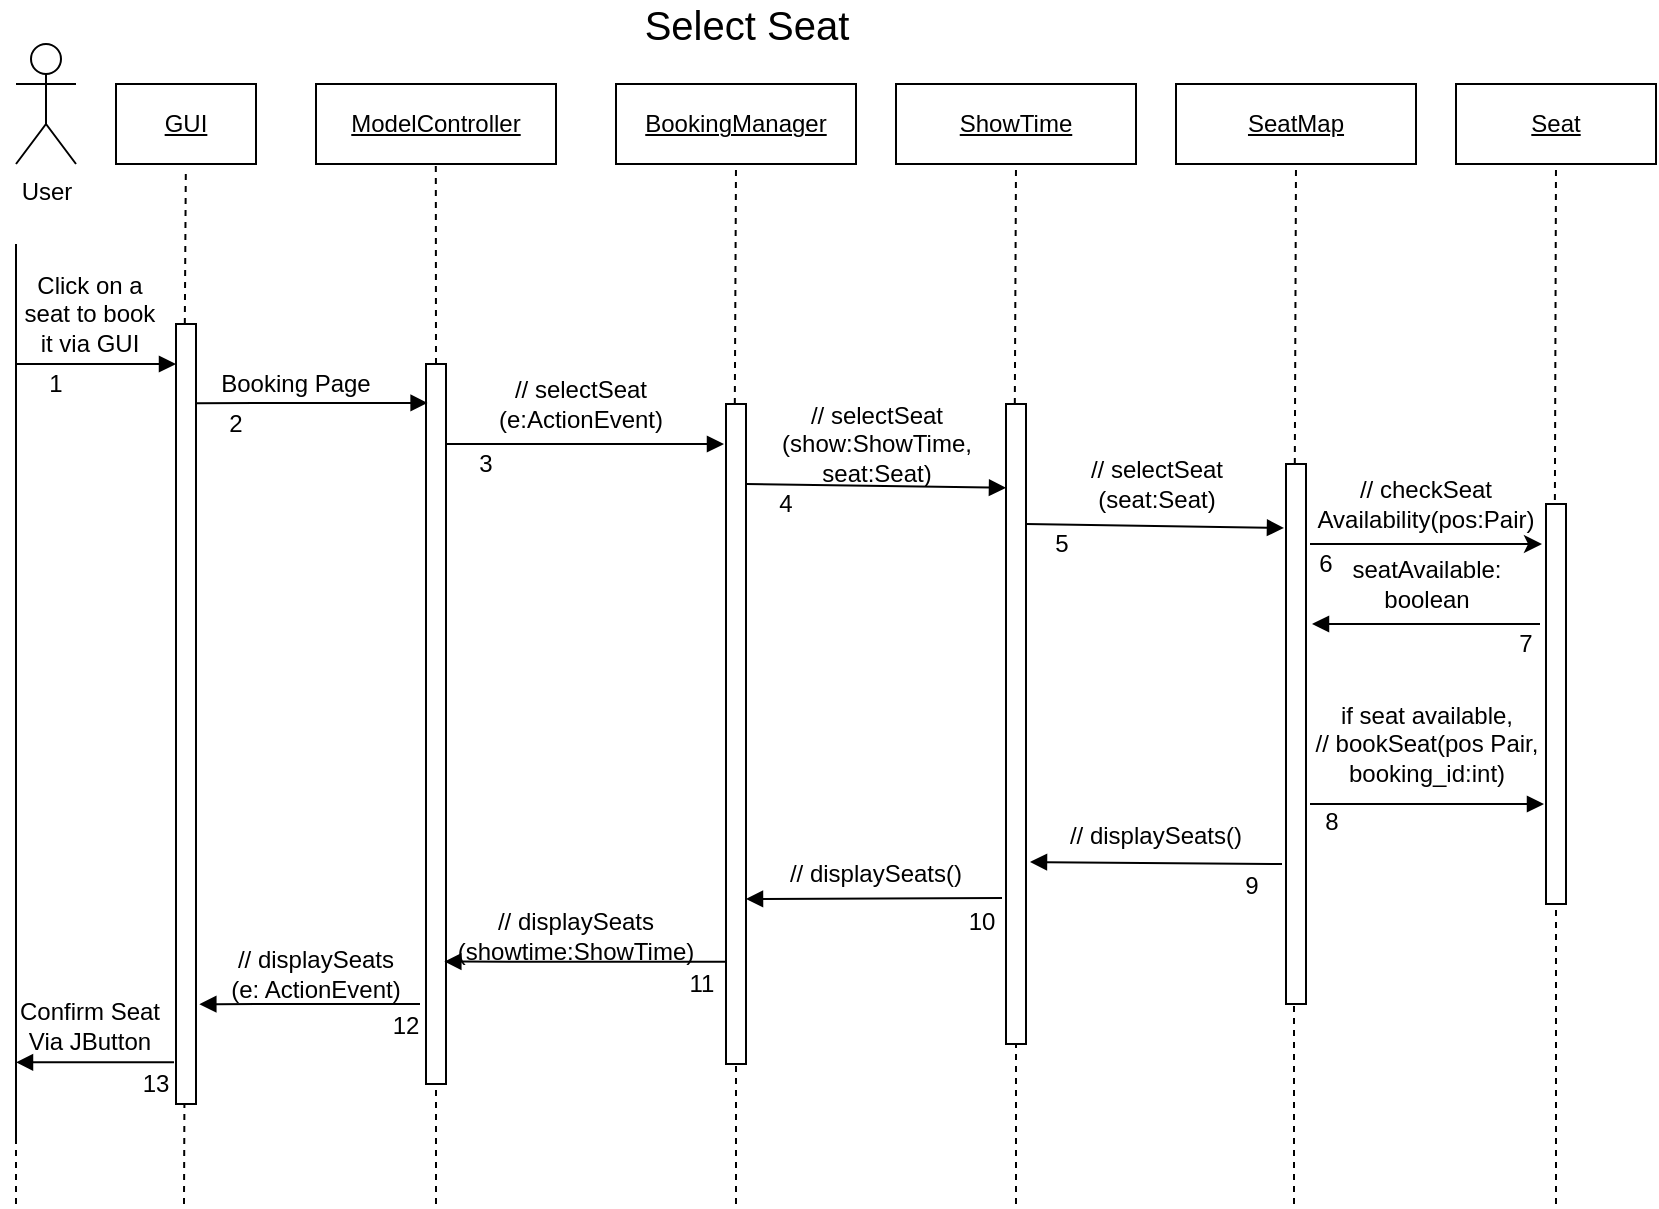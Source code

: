 <mxfile version="13.10.0" type="device"><diagram id="kgpKYQtTHZ0yAKxKKP6v" name="Page-1"><mxGraphModel dx="824" dy="934" grid="1" gridSize="10" guides="1" tooltips="1" connect="1" arrows="1" fold="1" page="1" pageScale="1" pageWidth="850" pageHeight="1100" math="0" shadow="0"><root><mxCell id="0"/><mxCell id="1" parent="0"/><mxCell id="ZyejAZNdBAXQrAnvhdvS-1" value="&lt;u&gt;SeatMap&lt;/u&gt;" style="rounded=0;whiteSpace=wrap;html=1;" parent="1" vertex="1"><mxGeometry x="600" y="80" width="120" height="40" as="geometry"/></mxCell><mxCell id="ZyejAZNdBAXQrAnvhdvS-2" value="&lt;u&gt;Seat&lt;/u&gt;" style="rounded=0;whiteSpace=wrap;html=1;" parent="1" vertex="1"><mxGeometry x="740" y="80" width="100" height="40" as="geometry"/></mxCell><mxCell id="ZyejAZNdBAXQrAnvhdvS-4" value="User" style="shape=umlActor;verticalLabelPosition=bottom;verticalAlign=top;html=1;outlineConnect=0;" parent="1" vertex="1"><mxGeometry x="20" y="60" width="30" height="60" as="geometry"/></mxCell><mxCell id="ZyejAZNdBAXQrAnvhdvS-7" value="" style="endArrow=none;dashed=1;html=1;entryX=0.5;entryY=1;entryDx=0;entryDy=0;" parent="1" edge="1" target="ZyejAZNdBAXQrAnvhdvS-2"><mxGeometry width="50" height="50" relative="1" as="geometry"><mxPoint x="789.41" y="300" as="sourcePoint"/><mxPoint x="789.91" y="223" as="targetPoint"/></mxGeometry></mxCell><mxCell id="ZyejAZNdBAXQrAnvhdvS-9" value="" style="endArrow=none;html=1;" parent="1" edge="1"><mxGeometry width="50" height="50" relative="1" as="geometry"><mxPoint x="20" y="610" as="sourcePoint"/><mxPoint x="20" y="160" as="targetPoint"/></mxGeometry></mxCell><mxCell id="ZyejAZNdBAXQrAnvhdvS-11" value="" style="rounded=0;whiteSpace=wrap;html=1;" parent="1" vertex="1"><mxGeometry x="655" y="270" width="10" height="270" as="geometry"/></mxCell><mxCell id="ZyejAZNdBAXQrAnvhdvS-12" value="" style="rounded=0;whiteSpace=wrap;html=1;" parent="1" vertex="1"><mxGeometry x="785" y="290" width="10" height="200" as="geometry"/></mxCell><mxCell id="ZyejAZNdBAXQrAnvhdvS-35" value="" style="endArrow=none;dashed=1;html=1;entryX=0.5;entryY=1;entryDx=0;entryDy=0;" parent="1" edge="1" target="ZyejAZNdBAXQrAnvhdvS-12"><mxGeometry width="50" height="50" relative="1" as="geometry"><mxPoint x="790" y="640" as="sourcePoint"/><mxPoint x="789.5" y="520" as="targetPoint"/></mxGeometry></mxCell><mxCell id="ZyejAZNdBAXQrAnvhdvS-37" value="" style="endArrow=none;dashed=1;html=1;entryX=0.44;entryY=1.075;entryDx=0;entryDy=0;entryPerimeter=0;" parent="1" edge="1"><mxGeometry width="50" height="50" relative="1" as="geometry"><mxPoint x="20" y="640" as="sourcePoint"/><mxPoint x="20" y="520" as="targetPoint"/></mxGeometry></mxCell><mxCell id="nYkKp7YHpvfeb8mewTg9-2" value="&lt;font style=&quot;font-size: 20px&quot;&gt;Select Seat&lt;/font&gt;" style="text;html=1;strokeColor=none;fillColor=none;align=center;verticalAlign=middle;whiteSpace=wrap;rounded=0;" parent="1" vertex="1"><mxGeometry x="313" y="40" width="145" height="20" as="geometry"/></mxCell><mxCell id="GYdJ26S9a8ObW8aPidn9-11" value="&lt;u&gt;GUI&lt;/u&gt;" style="rounded=0;whiteSpace=wrap;html=1;" parent="1" vertex="1"><mxGeometry x="70" y="80" width="70" height="40" as="geometry"/></mxCell><mxCell id="GYdJ26S9a8ObW8aPidn9-12" value="&lt;u&gt;ModelController&lt;/u&gt;" style="rounded=0;whiteSpace=wrap;html=1;" parent="1" vertex="1"><mxGeometry x="170" y="80" width="120" height="40" as="geometry"/></mxCell><mxCell id="GYdJ26S9a8ObW8aPidn9-13" value="&lt;u&gt;BookingManager&lt;/u&gt;" style="rounded=0;whiteSpace=wrap;html=1;" parent="1" vertex="1"><mxGeometry x="320" y="80" width="120" height="40" as="geometry"/></mxCell><mxCell id="GYdJ26S9a8ObW8aPidn9-14" value="" style="endArrow=none;dashed=1;html=1;entryX=0.5;entryY=1;entryDx=0;entryDy=0;" parent="1" edge="1" target="ZyejAZNdBAXQrAnvhdvS-1"><mxGeometry width="50" height="50" relative="1" as="geometry"><mxPoint x="659.41" y="270" as="sourcePoint"/><mxPoint x="659.91" y="193" as="targetPoint"/></mxGeometry></mxCell><mxCell id="GYdJ26S9a8ObW8aPidn9-15" value="" style="endArrow=none;dashed=1;html=1;" parent="1" edge="1"><mxGeometry width="50" height="50" relative="1" as="geometry"><mxPoint x="659" y="640" as="sourcePoint"/><mxPoint x="659" y="540" as="targetPoint"/></mxGeometry></mxCell><mxCell id="GYdJ26S9a8ObW8aPidn9-17" value="" style="rounded=0;whiteSpace=wrap;html=1;" parent="1" vertex="1"><mxGeometry x="375" y="240" width="10" height="330" as="geometry"/></mxCell><mxCell id="GYdJ26S9a8ObW8aPidn9-18" value="" style="endArrow=none;dashed=1;html=1;entryX=0.5;entryY=1;entryDx=0;entryDy=0;" parent="1" edge="1" target="GYdJ26S9a8ObW8aPidn9-13"><mxGeometry width="50" height="50" relative="1" as="geometry"><mxPoint x="379.41" y="240" as="sourcePoint"/><mxPoint x="379.91" y="163" as="targetPoint"/></mxGeometry></mxCell><mxCell id="GYdJ26S9a8ObW8aPidn9-19" value="" style="endArrow=none;dashed=1;html=1;entryX=0.5;entryY=1;entryDx=0;entryDy=0;" parent="1" edge="1" target="GYdJ26S9a8ObW8aPidn9-17"><mxGeometry width="50" height="50" relative="1" as="geometry"><mxPoint x="380" y="640" as="sourcePoint"/><mxPoint x="379.91" y="520" as="targetPoint"/></mxGeometry></mxCell><mxCell id="GYdJ26S9a8ObW8aPidn9-21" value="" style="rounded=0;whiteSpace=wrap;html=1;" parent="1" vertex="1"><mxGeometry x="225" y="220" width="10" height="360" as="geometry"/></mxCell><mxCell id="GYdJ26S9a8ObW8aPidn9-22" value="" style="rounded=0;whiteSpace=wrap;html=1;" parent="1" vertex="1"><mxGeometry x="100" y="200" width="10" height="390" as="geometry"/></mxCell><mxCell id="GYdJ26S9a8ObW8aPidn9-23" value="" style="endArrow=none;dashed=1;html=1;exitX=0.5;exitY=0;exitDx=0;exitDy=0;" parent="1" edge="1" source="GYdJ26S9a8ObW8aPidn9-21"><mxGeometry width="50" height="50" relative="1" as="geometry"><mxPoint x="230" y="210" as="sourcePoint"/><mxPoint x="229.91" y="120" as="targetPoint"/></mxGeometry></mxCell><mxCell id="GYdJ26S9a8ObW8aPidn9-24" value="" style="endArrow=none;dashed=1;html=1;" parent="1" edge="1"><mxGeometry width="50" height="50" relative="1" as="geometry"><mxPoint x="104.41" y="200" as="sourcePoint"/><mxPoint x="104.91" y="123" as="targetPoint"/></mxGeometry></mxCell><mxCell id="GYdJ26S9a8ObW8aPidn9-25" value="" style="endArrow=none;dashed=1;html=1;" parent="1" edge="1" target="GYdJ26S9a8ObW8aPidn9-22"><mxGeometry width="50" height="50" relative="1" as="geometry"><mxPoint x="104" y="640" as="sourcePoint"/><mxPoint x="104.91" y="520" as="targetPoint"/></mxGeometry></mxCell><mxCell id="GYdJ26S9a8ObW8aPidn9-26" value="" style="endArrow=none;dashed=1;html=1;entryX=0.5;entryY=1;entryDx=0;entryDy=0;" parent="1" edge="1" target="GYdJ26S9a8ObW8aPidn9-21"><mxGeometry width="50" height="50" relative="1" as="geometry"><mxPoint x="230" y="640" as="sourcePoint"/><mxPoint x="229.91" y="520.0" as="targetPoint"/></mxGeometry></mxCell><mxCell id="t7kscKho5E2BJ3D-RbUJ-9" value="&lt;u&gt;ShowTime&lt;/u&gt;" style="rounded=0;whiteSpace=wrap;html=1;" vertex="1" parent="1"><mxGeometry x="460" y="80" width="120" height="40" as="geometry"/></mxCell><mxCell id="t7kscKho5E2BJ3D-RbUJ-10" value="" style="rounded=0;whiteSpace=wrap;html=1;" vertex="1" parent="1"><mxGeometry x="515" y="240" width="10" height="320" as="geometry"/></mxCell><mxCell id="t7kscKho5E2BJ3D-RbUJ-11" value="" style="endArrow=none;dashed=1;html=1;entryX=0.5;entryY=1;entryDx=0;entryDy=0;" edge="1" parent="1" target="t7kscKho5E2BJ3D-RbUJ-9"><mxGeometry width="50" height="50" relative="1" as="geometry"><mxPoint x="519.41" y="240" as="sourcePoint"/><mxPoint x="519.91" y="163" as="targetPoint"/></mxGeometry></mxCell><mxCell id="t7kscKho5E2BJ3D-RbUJ-12" value="" style="endArrow=none;dashed=1;html=1;entryX=0.5;entryY=1;entryDx=0;entryDy=0;" edge="1" parent="1" target="t7kscKho5E2BJ3D-RbUJ-10"><mxGeometry width="50" height="50" relative="1" as="geometry"><mxPoint x="520" y="640" as="sourcePoint"/><mxPoint x="519.91" y="520" as="targetPoint"/></mxGeometry></mxCell><mxCell id="t7kscKho5E2BJ3D-RbUJ-13" value="" style="endArrow=classic;html=1;" edge="1" parent="1"><mxGeometry width="50" height="50" relative="1" as="geometry"><mxPoint x="667" y="310" as="sourcePoint"/><mxPoint x="783" y="310" as="targetPoint"/></mxGeometry></mxCell><mxCell id="t7kscKho5E2BJ3D-RbUJ-18" value="" style="endArrow=block;endFill=1;endSize=6;html=1;" edge="1" parent="1"><mxGeometry width="100" relative="1" as="geometry"><mxPoint x="20" y="220" as="sourcePoint"/><mxPoint x="100" y="220" as="targetPoint"/></mxGeometry></mxCell><mxCell id="t7kscKho5E2BJ3D-RbUJ-19" value="" style="endArrow=block;endFill=1;endSize=6;html=1;entryX=0.08;entryY=0.054;entryDx=0;entryDy=0;entryPerimeter=0;" edge="1" parent="1" target="GYdJ26S9a8ObW8aPidn9-21"><mxGeometry width="100" relative="1" as="geometry"><mxPoint x="110" y="239.6" as="sourcePoint"/><mxPoint x="180" y="239.6" as="targetPoint"/></mxGeometry></mxCell><mxCell id="t7kscKho5E2BJ3D-RbUJ-20" value="" style="endArrow=block;endFill=1;endSize=6;html=1;" edge="1" parent="1"><mxGeometry width="100" relative="1" as="geometry"><mxPoint x="235" y="260" as="sourcePoint"/><mxPoint x="374" y="260" as="targetPoint"/></mxGeometry></mxCell><mxCell id="t7kscKho5E2BJ3D-RbUJ-21" value="" style="endArrow=block;endFill=1;endSize=6;html=1;entryX=0;entryY=0.131;entryDx=0;entryDy=0;entryPerimeter=0;" edge="1" parent="1" target="t7kscKho5E2BJ3D-RbUJ-10"><mxGeometry width="100" relative="1" as="geometry"><mxPoint x="385" y="280" as="sourcePoint"/><mxPoint x="485" y="280" as="targetPoint"/></mxGeometry></mxCell><mxCell id="t7kscKho5E2BJ3D-RbUJ-22" value="" style="endArrow=block;endFill=1;endSize=6;html=1;" edge="1" parent="1"><mxGeometry width="100" relative="1" as="geometry"><mxPoint x="525" y="300" as="sourcePoint"/><mxPoint x="654" y="302" as="targetPoint"/></mxGeometry></mxCell><mxCell id="t7kscKho5E2BJ3D-RbUJ-23" value="" style="endArrow=block;endFill=1;endSize=6;html=1;" edge="1" parent="1"><mxGeometry width="100" relative="1" as="geometry"><mxPoint x="99" y="569.17" as="sourcePoint"/><mxPoint x="20" y="569.17" as="targetPoint"/></mxGeometry></mxCell><mxCell id="t7kscKho5E2BJ3D-RbUJ-24" value="" style="endArrow=block;endFill=1;endSize=6;html=1;entryX=1.167;entryY=0.872;entryDx=0;entryDy=0;entryPerimeter=0;" edge="1" parent="1" target="GYdJ26S9a8ObW8aPidn9-22"><mxGeometry width="100" relative="1" as="geometry"><mxPoint x="222" y="540" as="sourcePoint"/><mxPoint x="110" y="450" as="targetPoint"/></mxGeometry></mxCell><mxCell id="t7kscKho5E2BJ3D-RbUJ-25" value="" style="endArrow=block;endFill=1;endSize=6;html=1;entryX=0.917;entryY=0.83;entryDx=0;entryDy=0;entryPerimeter=0;exitX=0;exitY=0.845;exitDx=0;exitDy=0;exitPerimeter=0;" edge="1" parent="1" source="GYdJ26S9a8ObW8aPidn9-17" target="GYdJ26S9a8ObW8aPidn9-21"><mxGeometry width="100" relative="1" as="geometry"><mxPoint x="373" y="516" as="sourcePoint"/><mxPoint x="235" y="430" as="targetPoint"/></mxGeometry></mxCell><mxCell id="t7kscKho5E2BJ3D-RbUJ-26" value="" style="endArrow=block;endFill=1;endSize=6;html=1;entryX=1;entryY=0.75;entryDx=0;entryDy=0;" edge="1" parent="1" target="GYdJ26S9a8ObW8aPidn9-17"><mxGeometry width="100" relative="1" as="geometry"><mxPoint x="513" y="487" as="sourcePoint"/><mxPoint x="384.17" y="410" as="targetPoint"/></mxGeometry></mxCell><mxCell id="t7kscKho5E2BJ3D-RbUJ-27" value="" style="endArrow=block;endFill=1;endSize=6;html=1;" edge="1" parent="1"><mxGeometry width="100" relative="1" as="geometry"><mxPoint x="653" y="470" as="sourcePoint"/><mxPoint x="527" y="469" as="targetPoint"/></mxGeometry></mxCell><mxCell id="t7kscKho5E2BJ3D-RbUJ-28" value="" style="endArrow=block;endFill=1;endSize=6;html=1;" edge="1" parent="1"><mxGeometry width="100" relative="1" as="geometry"><mxPoint x="782" y="350" as="sourcePoint"/><mxPoint x="668" y="350" as="targetPoint"/></mxGeometry></mxCell><mxCell id="t7kscKho5E2BJ3D-RbUJ-29" value="Click on a seat to book it via GUI" style="text;html=1;strokeColor=none;fillColor=none;align=center;verticalAlign=middle;whiteSpace=wrap;rounded=0;" vertex="1" parent="1"><mxGeometry x="20" y="179" width="74" height="31" as="geometry"/></mxCell><mxCell id="t7kscKho5E2BJ3D-RbUJ-31" value="Booking Page" style="text;html=1;strokeColor=none;fillColor=none;align=center;verticalAlign=middle;whiteSpace=wrap;rounded=0;" vertex="1" parent="1"><mxGeometry x="120" y="220" width="80" height="20" as="geometry"/></mxCell><mxCell id="t7kscKho5E2BJ3D-RbUJ-33" value="// checkSeat&lt;br&gt;Availability(pos:Pair)" style="text;html=1;strokeColor=none;fillColor=none;align=center;verticalAlign=middle;whiteSpace=wrap;rounded=0;" vertex="1" parent="1"><mxGeometry x="690" y="280" width="70" height="20" as="geometry"/></mxCell><mxCell id="t7kscKho5E2BJ3D-RbUJ-34" value="seatAvailable:&lt;br&gt;boolean" style="text;html=1;strokeColor=none;fillColor=none;align=center;verticalAlign=middle;whiteSpace=wrap;rounded=0;" vertex="1" parent="1"><mxGeometry x="682.5" y="320" width="85" height="20" as="geometry"/></mxCell><mxCell id="t7kscKho5E2BJ3D-RbUJ-36" value="if seat available,&lt;br&gt;// bookSeat(pos Pair, booking_id:int)" style="text;html=1;strokeColor=none;fillColor=none;align=center;verticalAlign=middle;whiteSpace=wrap;rounded=0;" vertex="1" parent="1"><mxGeometry x="667.5" y="400" width="115" height="20" as="geometry"/></mxCell><mxCell id="t7kscKho5E2BJ3D-RbUJ-43" value="" style="endArrow=block;endFill=1;endSize=6;html=1;" edge="1" parent="1"><mxGeometry width="100" relative="1" as="geometry"><mxPoint x="667" y="440" as="sourcePoint"/><mxPoint x="784" y="440" as="targetPoint"/></mxGeometry></mxCell><mxCell id="t7kscKho5E2BJ3D-RbUJ-45" value="// displaySeats()" style="text;html=1;strokeColor=none;fillColor=none;align=center;verticalAlign=middle;whiteSpace=wrap;rounded=0;" vertex="1" parent="1"><mxGeometry x="540" y="440" width="100" height="31" as="geometry"/></mxCell><mxCell id="t7kscKho5E2BJ3D-RbUJ-46" value="// displaySeats()" style="text;html=1;strokeColor=none;fillColor=none;align=center;verticalAlign=middle;whiteSpace=wrap;rounded=0;" vertex="1" parent="1"><mxGeometry x="400" y="459" width="100" height="31" as="geometry"/></mxCell><mxCell id="t7kscKho5E2BJ3D-RbUJ-47" value="// displaySeats&lt;br&gt;(showtime:ShowTime)" style="text;html=1;strokeColor=none;fillColor=none;align=center;verticalAlign=middle;whiteSpace=wrap;rounded=0;" vertex="1" parent="1"><mxGeometry x="250" y="490" width="100" height="31" as="geometry"/></mxCell><mxCell id="t7kscKho5E2BJ3D-RbUJ-48" value="// displaySeats&lt;br&gt;(e: ActionEvent)" style="text;html=1;strokeColor=none;fillColor=none;align=center;verticalAlign=middle;whiteSpace=wrap;rounded=0;" vertex="1" parent="1"><mxGeometry x="120" y="509" width="100" height="31" as="geometry"/></mxCell><mxCell id="t7kscKho5E2BJ3D-RbUJ-49" value="// selectSeat&lt;br&gt;(e:ActionEvent)" style="text;html=1;strokeColor=none;fillColor=none;align=center;verticalAlign=middle;whiteSpace=wrap;rounded=0;" vertex="1" parent="1"><mxGeometry x="235" y="230" width="135" height="20" as="geometry"/></mxCell><mxCell id="t7kscKho5E2BJ3D-RbUJ-50" value="// selectSeat&lt;br&gt;(show:ShowTime, seat:Seat)" style="text;html=1;strokeColor=none;fillColor=none;align=center;verticalAlign=middle;whiteSpace=wrap;rounded=0;" vertex="1" parent="1"><mxGeometry x="382.5" y="250" width="135" height="20" as="geometry"/></mxCell><mxCell id="t7kscKho5E2BJ3D-RbUJ-51" value="// selectSeat&lt;br&gt;(seat:Seat)" style="text;html=1;strokeColor=none;fillColor=none;align=center;verticalAlign=middle;whiteSpace=wrap;rounded=0;" vertex="1" parent="1"><mxGeometry x="522.5" y="270" width="135" height="20" as="geometry"/></mxCell><mxCell id="t7kscKho5E2BJ3D-RbUJ-52" value="Confirm Seat&lt;br&gt;Via JButton" style="text;html=1;strokeColor=none;fillColor=none;align=center;verticalAlign=middle;whiteSpace=wrap;rounded=0;" vertex="1" parent="1"><mxGeometry x="20" y="535" width="74" height="31" as="geometry"/></mxCell><mxCell id="t7kscKho5E2BJ3D-RbUJ-53" value="1" style="text;html=1;strokeColor=none;fillColor=none;align=center;verticalAlign=middle;whiteSpace=wrap;rounded=0;" vertex="1" parent="1"><mxGeometry x="20" y="220" width="40" height="20" as="geometry"/></mxCell><mxCell id="t7kscKho5E2BJ3D-RbUJ-54" value="2" style="text;html=1;strokeColor=none;fillColor=none;align=center;verticalAlign=middle;whiteSpace=wrap;rounded=0;" vertex="1" parent="1"><mxGeometry x="110" y="240" width="40" height="20" as="geometry"/></mxCell><mxCell id="t7kscKho5E2BJ3D-RbUJ-55" value="3" style="text;html=1;strokeColor=none;fillColor=none;align=center;verticalAlign=middle;whiteSpace=wrap;rounded=0;" vertex="1" parent="1"><mxGeometry x="235" y="260" width="40" height="20" as="geometry"/></mxCell><mxCell id="t7kscKho5E2BJ3D-RbUJ-56" value="4" style="text;html=1;strokeColor=none;fillColor=none;align=center;verticalAlign=middle;whiteSpace=wrap;rounded=0;" vertex="1" parent="1"><mxGeometry x="385" y="280" width="40" height="20" as="geometry"/></mxCell><mxCell id="t7kscKho5E2BJ3D-RbUJ-57" value="5" style="text;html=1;strokeColor=none;fillColor=none;align=center;verticalAlign=middle;whiteSpace=wrap;rounded=0;" vertex="1" parent="1"><mxGeometry x="522.5" y="300" width="40" height="20" as="geometry"/></mxCell><mxCell id="t7kscKho5E2BJ3D-RbUJ-58" value="6" style="text;html=1;strokeColor=none;fillColor=none;align=center;verticalAlign=middle;whiteSpace=wrap;rounded=0;" vertex="1" parent="1"><mxGeometry x="655" y="310" width="40" height="20" as="geometry"/></mxCell><mxCell id="t7kscKho5E2BJ3D-RbUJ-59" value="7" style="text;html=1;strokeColor=none;fillColor=none;align=center;verticalAlign=middle;whiteSpace=wrap;rounded=0;" vertex="1" parent="1"><mxGeometry x="755" y="350" width="40" height="20" as="geometry"/></mxCell><mxCell id="t7kscKho5E2BJ3D-RbUJ-60" value="8" style="text;html=1;strokeColor=none;fillColor=none;align=center;verticalAlign=middle;whiteSpace=wrap;rounded=0;" vertex="1" parent="1"><mxGeometry x="657.5" y="439" width="40" height="20" as="geometry"/></mxCell><mxCell id="t7kscKho5E2BJ3D-RbUJ-61" value="9" style="text;html=1;strokeColor=none;fillColor=none;align=center;verticalAlign=middle;whiteSpace=wrap;rounded=0;" vertex="1" parent="1"><mxGeometry x="617.5" y="471" width="40" height="20" as="geometry"/></mxCell><mxCell id="t7kscKho5E2BJ3D-RbUJ-62" value="10" style="text;html=1;strokeColor=none;fillColor=none;align=center;verticalAlign=middle;whiteSpace=wrap;rounded=0;" vertex="1" parent="1"><mxGeometry x="482.5" y="489" width="40" height="20" as="geometry"/></mxCell><mxCell id="t7kscKho5E2BJ3D-RbUJ-63" value="11" style="text;html=1;strokeColor=none;fillColor=none;align=center;verticalAlign=middle;whiteSpace=wrap;rounded=0;" vertex="1" parent="1"><mxGeometry x="342.5" y="520" width="40" height="20" as="geometry"/></mxCell><mxCell id="t7kscKho5E2BJ3D-RbUJ-64" value="12" style="text;html=1;strokeColor=none;fillColor=none;align=center;verticalAlign=middle;whiteSpace=wrap;rounded=0;" vertex="1" parent="1"><mxGeometry x="195" y="540.5" width="40" height="20" as="geometry"/></mxCell><mxCell id="t7kscKho5E2BJ3D-RbUJ-65" value="13" style="text;html=1;strokeColor=none;fillColor=none;align=center;verticalAlign=middle;whiteSpace=wrap;rounded=0;" vertex="1" parent="1"><mxGeometry x="70" y="570" width="40" height="20" as="geometry"/></mxCell></root></mxGraphModel></diagram></mxfile>